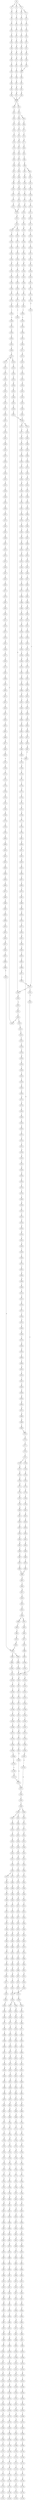 strict digraph  {
	S0 -> S1 [ label = G ];
	S0 -> S2 [ label = T ];
	S0 -> S3 [ label = A ];
	S1 -> S4 [ label = C ];
	S2 -> S5 [ label = G ];
	S3 -> S6 [ label = A ];
	S3 -> S7 [ label = G ];
	S4 -> S8 [ label = T ];
	S5 -> S9 [ label = T ];
	S6 -> S10 [ label = T ];
	S7 -> S11 [ label = T ];
	S8 -> S12 [ label = C ];
	S9 -> S13 [ label = C ];
	S10 -> S14 [ label = C ];
	S11 -> S15 [ label = C ];
	S12 -> S16 [ label = C ];
	S13 -> S17 [ label = C ];
	S14 -> S18 [ label = C ];
	S15 -> S19 [ label = C ];
	S16 -> S20 [ label = T ];
	S17 -> S21 [ label = T ];
	S18 -> S22 [ label = T ];
	S19 -> S23 [ label = T ];
	S20 -> S24 [ label = A ];
	S21 -> S25 [ label = T ];
	S22 -> S26 [ label = C ];
	S23 -> S27 [ label = C ];
	S24 -> S28 [ label = G ];
	S25 -> S29 [ label = G ];
	S26 -> S30 [ label = G ];
	S27 -> S31 [ label = G ];
	S28 -> S32 [ label = A ];
	S29 -> S33 [ label = A ];
	S30 -> S34 [ label = A ];
	S31 -> S35 [ label = A ];
	S32 -> S36 [ label = A ];
	S33 -> S37 [ label = A ];
	S34 -> S38 [ label = A ];
	S35 -> S39 [ label = A ];
	S36 -> S40 [ label = C ];
	S37 -> S41 [ label = C ];
	S38 -> S42 [ label = C ];
	S39 -> S43 [ label = C ];
	S40 -> S44 [ label = T ];
	S41 -> S45 [ label = T ];
	S42 -> S46 [ label = T ];
	S43 -> S46 [ label = T ];
	S44 -> S47 [ label = T ];
	S45 -> S48 [ label = T ];
	S46 -> S49 [ label = T ];
	S47 -> S50 [ label = C ];
	S48 -> S51 [ label = C ];
	S49 -> S52 [ label = C ];
	S50 -> S53 [ label = A ];
	S51 -> S54 [ label = A ];
	S52 -> S55 [ label = A ];
	S53 -> S56 [ label = A ];
	S54 -> S57 [ label = A ];
	S55 -> S58 [ label = A ];
	S56 -> S59 [ label = C ];
	S57 -> S59 [ label = C ];
	S58 -> S59 [ label = C ];
	S59 -> S60 [ label = C ];
	S59 -> S61 [ label = T ];
	S60 -> S62 [ label = G ];
	S61 -> S63 [ label = G ];
	S62 -> S64 [ label = G ];
	S63 -> S65 [ label = G ];
	S63 -> S66 [ label = C ];
	S64 -> S67 [ label = C ];
	S65 -> S68 [ label = C ];
	S66 -> S69 [ label = C ];
	S67 -> S70 [ label = C ];
	S68 -> S71 [ label = C ];
	S69 -> S72 [ label = C ];
	S70 -> S73 [ label = C ];
	S71 -> S74 [ label = C ];
	S72 -> S75 [ label = T ];
	S73 -> S76 [ label = A ];
	S74 -> S77 [ label = A ];
	S75 -> S78 [ label = A ];
	S76 -> S79 [ label = G ];
	S77 -> S80 [ label = G ];
	S78 -> S81 [ label = G ];
	S79 -> S82 [ label = T ];
	S80 -> S83 [ label = G ];
	S81 -> S84 [ label = G ];
	S82 -> S85 [ label = T ];
	S83 -> S86 [ label = T ];
	S84 -> S87 [ label = T ];
	S85 -> S88 [ label = G ];
	S86 -> S89 [ label = G ];
	S87 -> S90 [ label = G ];
	S88 -> S91 [ label = T ];
	S89 -> S92 [ label = C ];
	S89 -> S93 [ label = G ];
	S90 -> S94 [ label = T ];
	S91 -> S95 [ label = G ];
	S92 -> S96 [ label = G ];
	S93 -> S97 [ label = G ];
	S94 -> S98 [ label = G ];
	S95 -> S99 [ label = C ];
	S96 -> S100 [ label = C ];
	S97 -> S101 [ label = C ];
	S98 -> S102 [ label = C ];
	S99 -> S103 [ label = G ];
	S100 -> S104 [ label = G ];
	S101 -> S105 [ label = T ];
	S102 -> S106 [ label = G ];
	S103 -> S107 [ label = T ];
	S104 -> S108 [ label = T ];
	S105 -> S109 [ label = T ];
	S106 -> S110 [ label = T ];
	S107 -> S111 [ label = C ];
	S108 -> S112 [ label = C ];
	S109 -> S113 [ label = C ];
	S110 -> S114 [ label = C ];
	S111 -> S115 [ label = G ];
	S112 -> S116 [ label = G ];
	S113 -> S117 [ label = G ];
	S114 -> S118 [ label = G ];
	S115 -> S119 [ label = A ];
	S116 -> S120 [ label = T ];
	S117 -> S121 [ label = A ];
	S118 -> S119 [ label = A ];
	S119 -> S122 [ label = A ];
	S120 -> S123 [ label = G ];
	S121 -> S124 [ label = A ];
	S122 -> S125 [ label = C ];
	S123 -> S126 [ label = C ];
	S124 -> S127 [ label = C ];
	S125 -> S128 [ label = C ];
	S125 -> S129 [ label = A ];
	S126 -> S130 [ label = A ];
	S127 -> S131 [ label = A ];
	S128 -> S132 [ label = T ];
	S129 -> S133 [ label = C ];
	S130 -> S134 [ label = T ];
	S131 -> S135 [ label = C ];
	S132 -> S136 [ label = T ];
	S133 -> S137 [ label = C ];
	S134 -> S138 [ label = C ];
	S135 -> S139 [ label = G ];
	S136 -> S140 [ label = C ];
	S137 -> S141 [ label = C ];
	S138 -> S142 [ label = C ];
	S139 -> S143 [ label = C ];
	S140 -> S144 [ label = G ];
	S141 -> S145 [ label = G ];
	S142 -> S146 [ label = G ];
	S143 -> S147 [ label = G ];
	S144 -> S148 [ label = T ];
	S145 -> S149 [ label = T ];
	S146 -> S150 [ label = C ];
	S147 -> S151 [ label = C ];
	S148 -> S152 [ label = A ];
	S149 -> S153 [ label = A ];
	S150 -> S154 [ label = A ];
	S151 -> S155 [ label = A ];
	S152 -> S156 [ label = C ];
	S153 -> S157 [ label = C ];
	S154 -> S158 [ label = C ];
	S155 -> S159 [ label = C ];
	S156 -> S160 [ label = T ];
	S157 -> S161 [ label = G ];
	S158 -> S162 [ label = G ];
	S159 -> S163 [ label = G ];
	S160 -> S164 [ label = T ];
	S161 -> S165 [ label = T ];
	S162 -> S166 [ label = T ];
	S163 -> S167 [ label = T ];
	S164 -> S168 [ label = C ];
	S165 -> S169 [ label = C ];
	S166 -> S170 [ label = C ];
	S167 -> S171 [ label = C ];
	S168 -> S172 [ label = A ];
	S169 -> S173 [ label = C ];
	S170 -> S174 [ label = G ];
	S171 -> S175 [ label = C ];
	S172 -> S176 [ label = A ];
	S173 -> S177 [ label = A ];
	S174 -> S178 [ label = A ];
	S175 -> S179 [ label = A ];
	S176 -> S180 [ label = G ];
	S177 -> S181 [ label = G ];
	S178 -> S182 [ label = G ];
	S179 -> S183 [ label = G ];
	S180 -> S184 [ label = C ];
	S181 -> S185 [ label = C ];
	S182 -> S186 [ label = C ];
	S183 -> S187 [ label = C ];
	S184 -> S188 [ label = G ];
	S185 -> S189 [ label = G ];
	S186 -> S190 [ label = G ];
	S187 -> S191 [ label = T ];
	S187 -> S189 [ label = G ];
	S188 -> S192 [ label = A ];
	S189 -> S193 [ label = A ];
	S190 -> S194 [ label = A ];
	S191 -> S195 [ label = T ];
	S192 -> S196 [ label = G ];
	S193 -> S197 [ label = G ];
	S194 -> S198 [ label = G ];
	S195 -> S199 [ label = C ];
	S196 -> S200 [ label = T ];
	S197 -> S201 [ label = T ];
	S198 -> S202 [ label = T ];
	S199 -> S203 [ label = A ];
	S200 -> S204 [ label = C ];
	S201 -> S205 [ label = C ];
	S202 -> S206 [ label = C ];
	S203 -> S207 [ label = C ];
	S204 -> S208 [ label = C ];
	S205 -> S209 [ label = C ];
	S205 -> S210 [ label = T ];
	S206 -> S211 [ label = G ];
	S207 -> S212 [ label = G ];
	S208 -> S213 [ label = C ];
	S209 -> S213 [ label = C ];
	S210 -> S214 [ label = C ];
	S211 -> S215 [ label = A ];
	S212 -> S216 [ label = C ];
	S213 -> S217 [ label = T ];
	S213 -> S218 [ label = G ];
	S214 -> S219 [ label = G ];
	S215 -> S220 [ label = A ];
	S216 -> S221 [ label = C ];
	S217 -> S222 [ label = C ];
	S218 -> S223 [ label = C ];
	S219 -> S224 [ label = T ];
	S220 -> S225 [ label = C ];
	S221 -> S226 [ label = C ];
	S222 -> S227 [ label = C ];
	S223 -> S228 [ label = C ];
	S224 -> S229 [ label = C ];
	S225 -> S230 [ label = C ];
	S226 -> S231 [ label = T ];
	S227 -> S232 [ label = G ];
	S228 -> S233 [ label = T ];
	S229 -> S234 [ label = T ];
	S230 -> S235 [ label = T ];
	S231 -> S236 [ label = T ];
	S232 -> S237 [ label = G ];
	S233 -> S238 [ label = G ];
	S234 -> S239 [ label = G ];
	S235 -> S240 [ label = G ];
	S236 -> S241 [ label = C ];
	S237 -> S242 [ label = T ];
	S238 -> S243 [ label = T ];
	S239 -> S244 [ label = T ];
	S240 -> S245 [ label = T ];
	S241 -> S246 [ label = A ];
	S242 -> S247 [ label = C ];
	S243 -> S248 [ label = C ];
	S244 -> S249 [ label = T ];
	S245 -> S250 [ label = C ];
	S246 -> S251 [ label = T ];
	S247 -> S252 [ label = T ];
	S248 -> S253 [ label = G ];
	S249 -> S254 [ label = C ];
	S250 -> S255 [ label = G ];
	S251 -> S256 [ label = C ];
	S252 -> S257 [ label = G ];
	S253 -> S258 [ label = C ];
	S254 -> S259 [ label = C ];
	S255 -> S260 [ label = C ];
	S256 -> S261 [ label = C ];
	S257 -> S262 [ label = G ];
	S258 -> S263 [ label = G ];
	S259 -> S264 [ label = G ];
	S260 -> S265 [ label = G ];
	S261 -> S266 [ label = A ];
	S262 -> S267 [ label = A ];
	S263 -> S268 [ label = C ];
	S264 -> S269 [ label = T ];
	S265 -> S268 [ label = C ];
	S266 -> S270 [ label = G ];
	S267 -> S271 [ label = G ];
	S268 -> S272 [ label = G ];
	S268 -> S273 [ label = A ];
	S269 -> S274 [ label = G ];
	S270 -> S275 [ label = A ];
	S271 -> S276 [ label = G ];
	S272 -> S277 [ label = A ];
	S273 -> S278 [ label = A ];
	S274 -> S279 [ label = G ];
	S275 -> S280 [ label = A ];
	S276 -> S281 [ label = G ];
	S277 -> S282 [ label = G ];
	S278 -> S283 [ label = C ];
	S279 -> S284 [ label = C ];
	S280 -> S285 [ label = C ];
	S281 -> S286 [ label = T ];
	S282 -> S287 [ label = C ];
	S283 -> S288 [ label = C ];
	S284 -> S289 [ label = C ];
	S285 -> S290 [ label = C ];
	S286 -> S291 [ label = G ];
	S287 -> S292 [ label = A ];
	S288 -> S293 [ label = C ];
	S289 -> S294 [ label = C ];
	S290 -> S295 [ label = A ];
	S290 -> S296 [ label = G ];
	S291 -> S297 [ label = T ];
	S292 -> S298 [ label = G ];
	S293 -> S299 [ label = G ];
	S294 -> S300 [ label = G ];
	S295 -> S301 [ label = G ];
	S295 -> S302 [ label = C ];
	S296 -> S303 [ label = G ];
	S297 -> S304 [ label = T ];
	S298 -> S305 [ label = T ];
	S299 -> S306 [ label = T ];
	S300 -> S307 [ label = T ];
	S301 -> S308 [ label = A ];
	S302 -> S309 [ label = C ];
	S303 -> S310 [ label = A ];
	S304 -> S311 [ label = C ];
	S305 -> S312 [ label = G ];
	S306 -> S313 [ label = A ];
	S307 -> S314 [ label = C ];
	S308 -> S315 [ label = C ];
	S309 -> S316 [ label = A ];
	S310 -> S317 [ label = C ];
	S311 -> S318 [ label = C ];
	S312 -> S319 [ label = C ];
	S313 -> S320 [ label = C ];
	S314 -> S321 [ label = C ];
	S315 -> S322 [ label = T ];
	S316 -> S323 [ label = C ];
	S317 -> S324 [ label = G ];
	S318 -> S325 [ label = A ];
	S319 -> S326 [ label = A ];
	S320 -> S327 [ label = A ];
	S321 -> S328 [ label = A ];
	S322 -> S329 [ label = C ];
	S323 -> S330 [ label = C ];
	S324 -> S331 [ label = C ];
	S325 -> S332 [ label = G ];
	S326 -> S333 [ label = A ];
	S327 -> S334 [ label = G ];
	S328 -> S335 [ label = G ];
	S329 -> S336 [ label = C ];
	S330 -> S337 [ label = C ];
	S331 -> S338 [ label = C ];
	S332 -> S339 [ label = C ];
	S333 -> S340 [ label = C ];
	S334 -> S341 [ label = C ];
	S335 -> S342 [ label = T ];
	S336 -> S343 [ label = C ];
	S337 -> S344 [ label = C ];
	S338 -> S345 [ label = C ];
	S339 -> S346 [ label = A ];
	S340 -> S347 [ label = A ];
	S341 -> S348 [ label = A ];
	S342 -> S349 [ label = A ];
	S343 -> S350 [ label = A ];
	S344 -> S351 [ label = T ];
	S345 -> S352 [ label = A ];
	S346 -> S353 [ label = G ];
	S347 -> S354 [ label = G ];
	S348 -> S355 [ label = G ];
	S349 -> S356 [ label = G ];
	S350 -> S357 [ label = T ];
	S351 -> S358 [ label = T ];
	S352 -> S359 [ label = T ];
	S353 -> S360 [ label = A ];
	S354 -> S361 [ label = C ];
	S355 -> S362 [ label = G ];
	S356 -> S363 [ label = C ];
	S357 -> S364 [ label = C ];
	S358 -> S365 [ label = C ];
	S359 -> S366 [ label = C ];
	S360 -> S367 [ label = T ];
	S361 -> S368 [ label = T ];
	S362 -> S369 [ label = T ];
	S363 -> S370 [ label = T ];
	S364 -> S371 [ label = T ];
	S365 -> S372 [ label = C ];
	S365 -> S373 [ label = G ];
	S366 -> S374 [ label = G ];
	S367 -> S375 [ label = A ];
	S368 -> S376 [ label = A ];
	S369 -> S377 [ label = G ];
	S370 -> S378 [ label = C ];
	S371 -> S379 [ label = G ];
	S372 -> S380 [ label = T ];
	S373 -> S381 [ label = A ];
	S374 -> S382 [ label = T ];
	S375 -> S383 [ label = A ];
	S376 -> S384 [ label = C ];
	S377 -> S385 [ label = C ];
	S378 -> S386 [ label = C ];
	S379 -> S387 [ label = C ];
	S380 -> S388 [ label = G ];
	S381 -> S389 [ label = T ];
	S382 -> S390 [ label = C ];
	S383 -> S391 [ label = A ];
	S384 -> S392 [ label = G ];
	S385 -> S393 [ label = A ];
	S386 -> S394 [ label = A ];
	S387 -> S395 [ label = C ];
	S388 -> S396 [ label = T ];
	S389 -> S397 [ label = C ];
	S390 -> S398 [ label = C ];
	S391 -> S399 [ label = A ];
	S392 -> S400 [ label = A ];
	S393 -> S401 [ label = C ];
	S394 -> S402 [ label = C ];
	S395 -> S403 [ label = A ];
	S396 -> S404 [ label = C ];
	S397 -> S405 [ label = G ];
	S398 -> S406 [ label = T ];
	S399 -> S407 [ label = A ];
	S400 -> S408 [ label = G ];
	S401 -> S409 [ label = G ];
	S402 -> S410 [ label = C ];
	S403 -> S411 [ label = G ];
	S404 -> S412 [ label = C ];
	S405 -> S413 [ label = T ];
	S406 -> S414 [ label = C ];
	S407 -> S415 [ label = C ];
	S408 -> S416 [ label = A ];
	S409 -> S417 [ label = C ];
	S410 -> S418 [ label = G ];
	S411 -> S419 [ label = T ];
	S412 -> S420 [ label = T ];
	S413 -> S421 [ label = T ];
	S414 -> S422 [ label = T ];
	S415 -> S423 [ label = T ];
	S416 -> S424 [ label = A ];
	S417 -> S425 [ label = G ];
	S418 -> S426 [ label = G ];
	S419 -> S427 [ label = C ];
	S420 -> S428 [ label = T ];
	S421 -> S429 [ label = T ];
	S422 -> S430 [ label = T ];
	S423 -> S431 [ label = T ];
	S424 -> S432 [ label = C ];
	S425 -> S433 [ label = G ];
	S426 -> S434 [ label = A ];
	S427 -> S435 [ label = G ];
	S428 -> S436 [ label = G ];
	S429 -> S437 [ label = G ];
	S430 -> S438 [ label = C ];
	S431 -> S439 [ label = T ];
	S432 -> S440 [ label = T ];
	S433 -> S441 [ label = T ];
	S434 -> S442 [ label = C ];
	S435 -> S443 [ label = T ];
	S436 -> S444 [ label = T ];
	S437 -> S445 [ label = T ];
	S438 -> S446 [ label = T ];
	S439 -> S447 [ label = G ];
	S440 -> S448 [ label = G ];
	S441 -> S449 [ label = G ];
	S442 -> S450 [ label = G ];
	S443 -> S451 [ label = A ];
	S444 -> S452 [ label = A ];
	S445 -> S453 [ label = A ];
	S446 -> S454 [ label = C ];
	S447 -> S455 [ label = C ];
	S448 -> S456 [ label = G ];
	S449 -> S457 [ label = C ];
	S450 -> S458 [ label = T ];
	S451 -> S459 [ label = A ];
	S452 -> S460 [ label = G ];
	S453 -> S461 [ label = G ];
	S454 -> S462 [ label = G ];
	S455 -> S463 [ label = C ];
	S456 -> S464 [ label = C ];
	S457 -> S465 [ label = C ];
	S458 -> S466 [ label = C ];
	S459 -> S467 [ label = G ];
	S460 -> S468 [ label = G ];
	S461 -> S469 [ label = G ];
	S462 -> S470 [ label = G ];
	S463 -> S471 [ label = G ];
	S464 -> S472 [ label = G ];
	S465 -> S473 [ label = G ];
	S466 -> S474 [ label = G ];
	S467 -> S475 [ label = A ];
	S468 -> S476 [ label = A ];
	S469 -> S477 [ label = A ];
	S470 -> S478 [ label = A ];
	S471 -> S479 [ label = T ];
	S472 -> S480 [ label = C ];
	S473 -> S481 [ label = C ];
	S474 -> S482 [ label = T ];
	S475 -> S483 [ label = C ];
	S476 -> S484 [ label = G ];
	S477 -> S485 [ label = A ];
	S478 -> S486 [ label = G ];
	S479 -> S487 [ label = A ];
	S480 -> S488 [ label = A ];
	S481 -> S489 [ label = A ];
	S482 -> S490 [ label = G ];
	S483 -> S491 [ label = G ];
	S484 -> S492 [ label = A ];
	S485 -> S493 [ label = A ];
	S486 -> S494 [ label = A ];
	S487 -> S495 [ label = G ];
	S488 -> S496 [ label = G ];
	S489 -> S497 [ label = A ];
	S490 -> S498 [ label = A ];
	S491 -> S499 [ label = G ];
	S492 -> S500 [ label = G ];
	S493 -> S501 [ label = G ];
	S494 -> S502 [ label = G ];
	S495 -> S503 [ label = C ];
	S496 -> S504 [ label = C ];
	S497 -> S505 [ label = C ];
	S498 -> S506 [ label = C ];
	S499 -> S507 [ label = C ];
	S500 -> S508 [ label = G ];
	S501 -> S509 [ label = G ];
	S502 -> S510 [ label = G ];
	S503 -> S511 [ label = C ];
	S504 -> S512 [ label = G ];
	S505 -> S513 [ label = C ];
	S506 -> S514 [ label = C ];
	S507 -> S515 [ label = T ];
	S508 -> S516 [ label = T ];
	S509 -> S517 [ label = T ];
	S510 -> S518 [ label = T ];
	S511 -> S519 [ label = G ];
	S512 -> S520 [ label = G ];
	S513 -> S521 [ label = A ];
	S514 -> S522 [ label = G ];
	S515 -> S523 [ label = C ];
	S516 -> S524 [ label = C ];
	S517 -> S525 [ label = C ];
	S518 -> S526 [ label = C ];
	S519 -> S527 [ label = G ];
	S520 -> S528 [ label = G ];
	S521 -> S529 [ label = G ];
	S522 -> S530 [ label = G ];
	S523 -> S531 [ label = T ];
	S524 -> S532 [ label = C ];
	S525 -> S533 [ label = C ];
	S526 -> S532 [ label = C ];
	S527 -> S534 [ label = T ];
	S528 -> S535 [ label = T ];
	S529 -> S536 [ label = T ];
	S530 -> S537 [ label = T ];
	S531 -> S538 [ label = C ];
	S532 -> S539 [ label = C ];
	S533 -> S540 [ label = C ];
	S534 -> S541 [ label = G ];
	S535 -> S542 [ label = G ];
	S536 -> S543 [ label = C ];
	S537 -> S544 [ label = C ];
	S538 -> S545 [ label = G ];
	S539 -> S546 [ label = A ];
	S539 -> S547 [ label = G ];
	S540 -> S548 [ label = G ];
	S541 -> S549 [ label = A ];
	S542 -> S550 [ label = C ];
	S543 -> S551 [ label = G ];
	S544 -> S552 [ label = G ];
	S545 -> S553 [ label = A ];
	S546 -> S554 [ label = G ];
	S547 -> S555 [ label = G ];
	S548 -> S556 [ label = A ];
	S549 -> S557 [ label = C ];
	S550 -> S558 [ label = C ];
	S551 -> S559 [ label = C ];
	S552 -> S560 [ label = C ];
	S553 -> S561 [ label = A ];
	S554 -> S562 [ label = A ];
	S555 -> S563 [ label = A ];
	S556 -> S564 [ label = A ];
	S557 -> S565 [ label = G ];
	S558 -> S566 [ label = G ];
	S559 -> S567 [ label = G ];
	S560 -> S568 [ label = G ];
	S561 -> S569 [ label = G ];
	S562 -> S570 [ label = G ];
	S563 -> S571 [ label = G ];
	S564 -> S572 [ label = G ];
	S565 -> S573 [ label = T ];
	S566 -> S574 [ label = C ];
	S567 -> S575 [ label = C ];
	S568 -> S576 [ label = T ];
	S569 -> S577 [ label = T ];
	S570 -> S578 [ label = C ];
	S571 -> S579 [ label = G ];
	S572 -> S580 [ label = T ];
	S573 -> S581 [ label = G ];
	S574 -> S582 [ label = C ];
	S575 -> S583 [ label = A ];
	S576 -> S584 [ label = A ];
	S577 -> S585 [ label = C ];
	S578 -> S586 [ label = C ];
	S579 -> S587 [ label = C ];
	S580 -> S588 [ label = C ];
	S581 -> S589 [ label = G ];
	S582 -> S590 [ label = G ];
	S583 -> S591 [ label = G ];
	S584 -> S592 [ label = G ];
	S585 -> S593 [ label = G ];
	S586 -> S594 [ label = A ];
	S587 -> S595 [ label = G ];
	S588 -> S596 [ label = G ];
	S589 -> S597 [ label = G ];
	S590 -> S598 [ label = G ];
	S591 -> S599 [ label = C ];
	S592 -> S600 [ label = C ];
	S593 -> S601 [ label = C ];
	S594 -> S602 [ label = C ];
	S595 -> S603 [ label = T ];
	S596 -> S604 [ label = A ];
	S597 -> S605 [ label = T ];
	S598 -> S606 [ label = T ];
	S599 -> S607 [ label = C ];
	S600 -> S608 [ label = C ];
	S601 -> S609 [ label = G ];
	S602 -> S610 [ label = G ];
	S603 -> S611 [ label = G ];
	S604 -> S612 [ label = G ];
	S605 -> S613 [ label = A ];
	S606 -> S614 [ label = G ];
	S607 -> S615 [ label = G ];
	S608 -> S616 [ label = G ];
	S609 -> S617 [ label = G ];
	S610 -> S618 [ label = G ];
	S611 -> S619 [ label = G ];
	S612 -> S620 [ label = G ];
	S613 -> S621 [ label = C ];
	S614 -> S622 [ label = G ];
	S615 -> S623 [ label = G ];
	S616 -> S624 [ label = C ];
	S617 -> S625 [ label = C ];
	S618 -> S626 [ label = T ];
	S619 -> S627 [ label = T ];
	S620 -> S628 [ label = T ];
	S621 -> S629 [ label = T ];
	S622 -> S630 [ label = T ];
	S623 -> S631 [ label = T ];
	S624 -> S632 [ label = T ];
	S625 -> S633 [ label = T ];
	S626 -> S634 [ label = T ];
	S627 -> S635 [ label = A ];
	S628 -> S636 [ label = A ];
	S629 -> S637 [ label = A ];
	S630 -> S638 [ label = G ];
	S631 -> S639 [ label = G ];
	S632 -> S640 [ label = G ];
	S633 -> S641 [ label = A ];
	S634 -> S642 [ label = A ];
	S635 -> S643 [ label = T ];
	S636 -> S644 [ label = T ];
	S637 -> S645 [ label = T ];
	S638 -> S646 [ label = G ];
	S639 -> S647 [ label = G ];
	S640 -> S648 [ label = G ];
	S641 -> S649 [ label = T ];
	S642 -> S650 [ label = C ];
	S643 -> S651 [ label = G ];
	S644 -> S652 [ label = A ];
	S645 -> S653 [ label = T ];
	S646 -> S654 [ label = A ];
	S647 -> S655 [ label = A ];
	S648 -> S656 [ label = A ];
	S649 -> S657 [ label = A ];
	S650 -> S658 [ label = T ];
	S651 -> S659 [ label = A ];
	S652 -> S660 [ label = A ];
	S653 -> S661 [ label = G ];
	S654 -> S662 [ label = A ];
	S655 -> S663 [ label = A ];
	S656 -> S664 [ label = A ];
	S657 -> S665 [ label = G ];
	S658 -> S666 [ label = G ];
	S659 -> S667 [ label = G ];
	S660 -> S668 [ label = G ];
	S661 -> S669 [ label = G ];
	S662 -> S670 [ label = C ];
	S663 -> S671 [ label = G ];
	S664 -> S672 [ label = G ];
	S665 -> S673 [ label = T ];
	S666 -> S674 [ label = C ];
	S667 -> S675 [ label = C ];
	S668 -> S676 [ label = T ];
	S669 -> S677 [ label = A ];
	S670 -> S678 [ label = C ];
	S671 -> S679 [ label = A ];
	S672 -> S680 [ label = A ];
	S673 -> S681 [ label = A ];
	S674 -> S682 [ label = A ];
	S675 -> S683 [ label = G ];
	S676 -> S684 [ label = C ];
	S677 -> S685 [ label = A ];
	S678 -> S686 [ label = T ];
	S679 -> S687 [ label = A ];
	S680 -> S688 [ label = A ];
	S681 -> S689 [ label = G ];
	S682 -> S690 [ label = G ];
	S683 -> S691 [ label = G ];
	S684 -> S692 [ label = G ];
	S685 -> S693 [ label = C ];
	S686 -> S694 [ label = C ];
	S687 -> S695 [ label = C ];
	S688 -> S696 [ label = C ];
	S689 -> S697 [ label = C ];
	S690 -> S698 [ label = A ];
	S691 -> S699 [ label = T ];
	S692 -> S700 [ label = T ];
	S693 -> S701 [ label = G ];
	S694 -> S702 [ label = G ];
	S695 -> S703 [ label = G ];
	S696 -> S703 [ label = G ];
	S697 -> S704 [ label = C ];
	S698 -> S705 [ label = C ];
	S699 -> S706 [ label = C ];
	S700 -> S707 [ label = G ];
	S701 -> S708 [ label = G ];
	S702 -> S709 [ label = G ];
	S703 -> S710 [ label = G ];
	S704 -> S711 [ label = G ];
	S705 -> S712 [ label = G ];
	S706 -> S713 [ label = G ];
	S707 -> S714 [ label = G ];
	S708 -> S715 [ label = T ];
	S709 -> S716 [ label = C ];
	S710 -> S717 [ label = C ];
	S711 -> S718 [ label = A ];
	S712 -> S719 [ label = G ];
	S713 -> S720 [ label = C ];
	S714 -> S721 [ label = T ];
	S715 -> S722 [ label = A ];
	S716 -> S723 [ label = A ];
	S717 -> S724 [ label = A ];
	S718 -> S725 [ label = A ];
	S719 -> S726 [ label = A ];
	S720 -> S727 [ label = A ];
	S721 -> S728 [ label = A ];
	S722 -> S729 [ label = C ];
	S723 -> S730 [ label = C ];
	S724 -> S731 [ label = C ];
	S725 -> S732 [ label = A ];
	S726 -> S733 [ label = C ];
	S727 -> S734 [ label = C ];
	S728 -> S735 [ label = C ];
	S729 -> S736 [ label = G ];
	S730 -> S737 [ label = G ];
	S731 -> S738 [ label = C ];
	S731 -> S739 [ label = T ];
	S732 -> S740 [ label = C ];
	S733 -> S741 [ label = A ];
	S734 -> S742 [ label = G ];
	S735 -> S743 [ label = C ];
	S736 -> S744 [ label = A ];
	S737 -> S745 [ label = C ];
	S738 -> S746 [ label = G ];
	S739 -> S747 [ label = G ];
	S740 -> S748 [ label = C ];
	S741 -> S749 [ label = C ];
	S742 -> S750 [ label = C ];
	S743 -> S751 [ label = G ];
	S744 -> S752 [ label = A ];
	S745 -> S753 [ label = G ];
	S746 -> S754 [ label = G ];
	S747 -> S755 [ label = G ];
	S748 -> S756 [ label = C ];
	S749 -> S757 [ label = A ];
	S750 -> S758 [ label = G ];
	S751 -> S759 [ label = G ];
	S752 -> S760 [ label = G ];
	S753 -> S761 [ label = C ];
	S754 -> S762 [ label = G ];
	S755 -> S763 [ label = G ];
	S756 -> S764 [ label = C ];
	S757 -> S765 [ label = C ];
	S758 -> S766 [ label = C ];
	S759 -> S767 [ label = T ];
	S760 -> S768 [ label = A ];
	S761 -> S769 [ label = G ];
	S762 -> S770 [ label = A ];
	S763 -> S771 [ label = A ];
	S764 -> S772 [ label = G ];
	S765 -> S773 [ label = C ];
	S766 -> S774 [ label = G ];
	S767 -> S775 [ label = G ];
	S768 -> S776 [ label = A ];
	S769 -> S777 [ label = C ];
	S770 -> S778 [ label = A ];
	S771 -> S779 [ label = A ];
	S772 -> S780 [ label = A ];
	S773 -> S781 [ label = T ];
	S774 -> S782 [ label = G ];
	S775 -> S783 [ label = G ];
	S776 -> S784 [ label = G ];
	S777 -> S785 [ label = G ];
	S778 -> S786 [ label = T ];
	S779 -> S787 [ label = C ];
	S780 -> S788 [ label = C ];
	S781 -> S789 [ label = C ];
	S782 -> S790 [ label = C ];
	S783 -> S791 [ label = T ];
	S784 -> S792 [ label = T ];
	S785 -> S793 [ label = T ];
	S786 -> S794 [ label = T ];
	S787 -> S795 [ label = T ];
	S788 -> S796 [ label = T ];
	S789 -> S797 [ label = T ];
	S790 -> S798 [ label = T ];
	S791 -> S799 [ label = T ];
	S792 -> S800 [ label = G ];
	S793 -> S801 [ label = C ];
	S794 -> S802 [ label = G ];
	S795 -> S803 [ label = G ];
	S796 -> S804 [ label = A ];
	S797 -> S805 [ label = A ];
	S798 -> S806 [ label = G ];
	S799 -> S807 [ label = A ];
	S800 -> S808 [ label = T ];
	S801 -> S809 [ label = G ];
	S802 -> S810 [ label = A ];
	S803 -> S811 [ label = G ];
	S804 -> S812 [ label = G ];
	S805 -> S813 [ label = G ];
	S806 -> S814 [ label = G ];
	S807 -> S815 [ label = G ];
	S808 -> S816 [ label = C ];
	S809 -> S817 [ label = A ];
	S810 -> S818 [ label = A ];
	S811 -> S819 [ label = A ];
	S812 -> S820 [ label = A ];
	S813 -> S821 [ label = A ];
	S814 -> S822 [ label = A ];
	S815 -> S823 [ label = A ];
	S816 -> S824 [ label = C ];
	S817 -> S825 [ label = C ];
	S818 -> S826 [ label = C ];
	S819 -> S827 [ label = C ];
	S820 -> S828 [ label = A ];
	S821 -> S829 [ label = A ];
	S822 -> S830 [ label = A ];
	S823 -> S831 [ label = A ];
	S824 -> S832 [ label = T ];
	S825 -> S833 [ label = G ];
	S826 -> S834 [ label = C ];
	S827 -> S835 [ label = C ];
	S828 -> S836 [ label = T ];
	S829 -> S837 [ label = C ];
	S830 -> S838 [ label = T ];
	S831 -> S839 [ label = G ];
	S832 -> S840 [ label = G ];
	S833 -> S841 [ label = C ];
	S834 -> S842 [ label = C ];
	S835 -> S843 [ label = C ];
	S836 -> S844 [ label = C ];
	S837 -> S845 [ label = G ];
	S838 -> S846 [ label = G ];
	S839 -> S847 [ label = G ];
	S840 -> S848 [ label = G ];
	S841 -> S849 [ label = G ];
	S842 -> S850 [ label = G ];
	S843 -> S851 [ label = G ];
	S844 -> S852 [ label = G ];
	S845 -> S853 [ label = A ];
	S846 -> S854 [ label = G ];
	S847 -> S855 [ label = G ];
	S848 -> S856 [ label = C ];
	S849 -> S857 [ label = C ];
	S850 -> S858 [ label = T ];
	S851 -> S859 [ label = T ];
	S852 -> S860 [ label = G ];
	S853 -> S861 [ label = G ];
	S854 -> S862 [ label = G ];
	S855 -> S863 [ label = G ];
	S856 -> S864 [ label = C ];
	S857 -> S865 [ label = C ];
	S858 -> S866 [ label = C ];
	S859 -> S867 [ label = C ];
	S860 -> S868 [ label = G ];
	S861 -> S869 [ label = G ];
	S862 -> S870 [ label = G ];
	S863 -> S871 [ label = G ];
	S864 -> S872 [ label = T ];
	S865 -> S873 [ label = T ];
	S866 -> S874 [ label = T ];
	S867 -> S875 [ label = T ];
	S868 -> S876 [ label = T ];
	S869 -> S877 [ label = T ];
	S870 -> S878 [ label = T ];
	S871 -> S879 [ label = T ];
	S872 -> S880 [ label = G ];
	S873 -> S881 [ label = C ];
	S874 -> S882 [ label = C ];
	S875 -> S883 [ label = C ];
	S876 -> S884 [ label = A ];
	S877 -> S885 [ label = G ];
	S878 -> S886 [ label = C ];
	S879 -> S887 [ label = C ];
	S880 -> S888 [ label = G ];
	S881 -> S889 [ label = G ];
	S882 -> S890 [ label = G ];
	S883 -> S890 [ label = G ];
	S884 -> S891 [ label = T ];
	S885 -> S892 [ label = T ];
	S886 -> S893 [ label = C ];
	S887 -> S894 [ label = C ];
	S888 -> S895 [ label = G ];
	S889 -> S896 [ label = G ];
	S890 -> S897 [ label = G ];
	S891 -> S898 [ label = C ];
	S892 -> S899 [ label = C ];
	S893 -> S900 [ label = G ];
	S894 -> S901 [ label = G ];
	S895 -> S902 [ label = T ];
	S896 -> S903 [ label = G ];
	S897 -> S904 [ label = C ];
	S898 -> S905 [ label = C ];
	S899 -> S906 [ label = C ];
	S900 -> S907 [ label = C ];
	S901 -> S908 [ label = T ];
	S902 -> S909 [ label = C ];
	S903 -> S910 [ label = C ];
	S904 -> S911 [ label = A ];
	S905 -> S912 [ label = C ];
	S906 -> S913 [ label = C ];
	S907 -> S914 [ label = C ];
	S908 -> S915 [ label = C ];
	S909 -> S916 [ label = C ];
	S910 -> S917 [ label = T ];
	S911 -> S918 [ label = C ];
	S912 -> S919 [ label = G ];
	S913 -> S920 [ label = T ];
	S914 -> S921 [ label = G ];
	S915 -> S922 [ label = G ];
	S916 -> S923 [ label = C ];
	S917 -> S924 [ label = C ];
	S918 -> S925 [ label = C ];
	S919 -> S926 [ label = A ];
	S920 -> S927 [ label = G ];
	S921 -> S928 [ label = G ];
	S922 -> S929 [ label = G ];
	S923 -> S930 [ label = G ];
	S924 -> S931 [ label = A ];
	S925 -> S932 [ label = G ];
	S926 -> S933 [ label = A ];
	S927 -> S934 [ label = T ];
	S928 -> S935 [ label = A ];
	S929 -> S936 [ label = A ];
	S930 -> S937 [ label = A ];
	S931 -> S938 [ label = C ];
	S932 -> S939 [ label = A ];
	S933 -> S940 [ label = A ];
	S934 -> S941 [ label = C ];
	S935 -> S942 [ label = A ];
	S936 -> S943 [ label = A ];
	S937 -> S944 [ label = G ];
	S938 -> S945 [ label = G ];
	S939 -> S946 [ label = G ];
	S939 -> S947 [ label = A ];
	S940 -> S948 [ label = G ];
	S941 -> S949 [ label = C ];
	S942 -> S950 [ label = C ];
	S943 -> S951 [ label = C ];
	S944 -> S952 [ label = T ];
	S945 -> S953 [ label = T ];
	S946 -> S954 [ label = T ];
	S947 -> S955 [ label = T ];
	S948 -> S956 [ label = T ];
	S949 -> S957 [ label = T ];
	S950 -> S958 [ label = T ];
	S951 -> S959 [ label = T ];
	S952 -> S960 [ label = C ];
	S953 -> S961 [ label = C ];
	S954 -> S962 [ label = C ];
	S955 -> S963 [ label = G ];
	S956 -> S964 [ label = G ];
	S957 -> S965 [ label = A ];
	S958 -> S966 [ label = G ];
	S959 -> S967 [ label = A ];
	S960 -> S968 [ label = C ];
	S961 -> S969 [ label = C ];
	S962 -> S970 [ label = C ];
	S963 -> S971 [ label = T ];
	S964 -> S972 [ label = T ];
	S965 -> S973 [ label = C ];
	S966 -> S974 [ label = C ];
	S967 -> S975 [ label = C ];
	S968 -> S976 [ label = A ];
	S969 -> S977 [ label = A ];
	S970 -> S978 [ label = A ];
	S971 -> S979 [ label = A ];
	S972 -> S980 [ label = C ];
	S973 -> S981 [ label = T ];
	S974 -> S982 [ label = A ];
	S975 -> S983 [ label = A ];
	S976 -> S984 [ label = G ];
	S977 -> S985 [ label = G ];
	S978 -> S984 [ label = G ];
	S979 -> S986 [ label = G ];
	S980 -> S987 [ label = G ];
	S981 -> S988 [ label = A ];
	S982 -> S989 [ label = A ];
	S983 -> S990 [ label = A ];
	S984 -> S991 [ label = T ];
	S984 -> S992 [ label = C ];
	S985 -> S187 [ label = C ];
	S986 -> S993 [ label = T ];
	S987 -> S994 [ label = T ];
	S988 -> S995 [ label = C ];
	S989 -> S996 [ label = C ];
	S990 -> S997 [ label = C ];
	S991 -> S998 [ label = A ];
	S992 -> S999 [ label = T ];
	S993 -> S1000 [ label = T ];
	S994 -> S1001 [ label = C ];
	S995 -> S1002 [ label = C ];
	S996 -> S1003 [ label = C ];
	S997 -> S1004 [ label = G ];
	S998 -> S1005 [ label = G ];
	S999 -> S1006 [ label = T ];
	S1000 -> S1007 [ label = T ];
	S1001 -> S1008 [ label = G ];
	S1002 -> S1009 [ label = A ];
	S1003 -> S1010 [ label = A ];
	S1004 -> S1011 [ label = A ];
	S1005 -> S1012 [ label = G ];
	S1006 -> S199 [ label = C ];
	S1007 -> S1013 [ label = C ];
	S1008 -> S1014 [ label = G ];
	S1009 -> S1015 [ label = G ];
	S1010 -> S1016 [ label = G ];
	S1011 -> S1017 [ label = A ];
	S1012 -> S1018 [ label = G ];
	S1013 -> S1019 [ label = A ];
	S1014 -> S1020 [ label = A ];
	S1015 -> S1021 [ label = G ];
	S1016 -> S1022 [ label = A ];
	S1017 -> S1023 [ label = A ];
	S1018 -> S1024 [ label = T ];
	S1019 -> S1025 [ label = C ];
	S1020 -> S1026 [ label = A ];
	S1021 -> S1027 [ label = A ];
	S1022 -> S1028 [ label = A ];
	S1023 -> S1029 [ label = A ];
	S1024 -> S1030 [ label = C ];
	S1025 -> S1031 [ label = T ];
	S1026 -> S1032 [ label = C ];
	S1027 -> S1033 [ label = G ];
	S1028 -> S1034 [ label = C ];
	S1029 -> S1035 [ label = C ];
	S1030 -> S1036 [ label = A ];
	S1031 -> S1037 [ label = C ];
	S1032 -> S1038 [ label = A ];
	S1033 -> S1039 [ label = A ];
	S1034 -> S1040 [ label = A ];
	S1035 -> S1041 [ label = A ];
	S1036 -> S1042 [ label = C ];
	S1037 -> S1043 [ label = C ];
	S1038 -> S1044 [ label = G ];
	S1039 -> S1045 [ label = G ];
	S1040 -> S1046 [ label = G ];
	S1041 -> S1047 [ label = G ];
	S1042 -> S1048 [ label = T ];
	S1043 -> S1049 [ label = T ];
	S1044 -> S1050 [ label = G ];
	S1045 -> S1051 [ label = T ];
	S1046 -> S1052 [ label = C ];
	S1047 -> S1053 [ label = A ];
	S1048 -> S1054 [ label = C ];
	S1049 -> S1055 [ label = T ];
	S1050 -> S1056 [ label = A ];
	S1051 -> S1057 [ label = C ];
	S1052 -> S1058 [ label = C ];
	S1053 -> S1059 [ label = A ];
	S1054 -> S1060 [ label = G ];
	S1055 -> S1061 [ label = T ];
	S1056 -> S1062 [ label = A ];
	S1057 -> S1063 [ label = A ];
	S1058 -> S1064 [ label = G ];
	S1059 -> S1065 [ label = G ];
	S1060 -> S1066 [ label = C ];
	S1061 -> S1067 [ label = C ];
	S1062 -> S1068 [ label = T ];
	S1063 -> S1069 [ label = G ];
	S1064 -> S1070 [ label = T ];
	S1065 -> S1071 [ label = G ];
	S1066 -> S1072 [ label = T ];
	S1067 -> S1073 [ label = A ];
	S1068 -> S1074 [ label = A ];
	S1069 -> S1075 [ label = G ];
	S1070 -> S1076 [ label = C ];
	S1071 -> S1077 [ label = G ];
	S1072 -> S1078 [ label = T ];
	S1073 -> S1079 [ label = T ];
	S1074 -> S1080 [ label = G ];
	S1075 -> S1081 [ label = A ];
	S1076 -> S1082 [ label = C ];
	S1077 -> S1083 [ label = G ];
	S1078 -> S1084 [ label = C ];
	S1079 -> S1085 [ label = C ];
	S1080 -> S1086 [ label = T ];
	S1081 -> S1087 [ label = C ];
	S1082 -> S1088 [ label = T ];
	S1083 -> S1089 [ label = T ];
	S1084 -> S1090 [ label = A ];
	S1085 -> S1091 [ label = C ];
	S1086 -> S1092 [ label = C ];
	S1087 -> S1093 [ label = C ];
	S1088 -> S1094 [ label = C ];
	S1089 -> S1095 [ label = C ];
	S1090 -> S1096 [ label = T ];
	S1091 -> S1097 [ label = A ];
	S1092 -> S1098 [ label = T ];
	S1093 -> S1099 [ label = A ];
	S1094 -> S1100 [ label = T ];
	S1095 -> S1101 [ label = T ];
	S1096 -> S1102 [ label = C ];
	S1097 -> S1103 [ label = G ];
	S1098 -> S1104 [ label = C ];
	S1099 -> S1105 [ label = G ];
	S1100 -> S1106 [ label = G ];
	S1101 -> S1107 [ label = C ];
	S1102 -> S1108 [ label = C ];
	S1103 -> S275 [ label = A ];
	S1104 -> S1109 [ label = T ];
	S1105 -> S1110 [ label = T ];
	S1106 -> S1111 [ label = T ];
	S1107 -> S1112 [ label = T ];
	S1108 -> S1113 [ label = A ];
	S1109 -> S1114 [ label = C ];
	S1110 -> S1115 [ label = C ];
	S1111 -> S1116 [ label = C ];
	S1112 -> S1117 [ label = C ];
	S1113 -> S270 [ label = G ];
	S1114 -> S1118 [ label = T ];
	S1115 -> S1119 [ label = T ];
	S1116 -> S1120 [ label = G ];
	S1117 -> S1121 [ label = G ];
	S1118 -> S1122 [ label = G ];
	S1119 -> S1123 [ label = C ];
	S1120 -> S1124 [ label = T ];
	S1121 -> S1125 [ label = T ];
	S1122 -> S1126 [ label = A ];
	S1123 -> S1127 [ label = T ];
	S1124 -> S1128 [ label = G ];
	S1125 -> S1129 [ label = G ];
	S1126 -> S1130 [ label = G ];
	S1127 -> S1131 [ label = G ];
	S1128 -> S1132 [ label = G ];
	S1129 -> S1133 [ label = G ];
	S1130 -> S1134 [ label = T ];
	S1131 -> S1135 [ label = T ];
	S1132 -> S1136 [ label = T ];
	S1133 -> S1137 [ label = T ];
	S1134 -> S1138 [ label = A ];
	S1135 -> S1139 [ label = A ];
	S1136 -> S1140 [ label = A ];
	S1137 -> S1141 [ label = A ];
}
